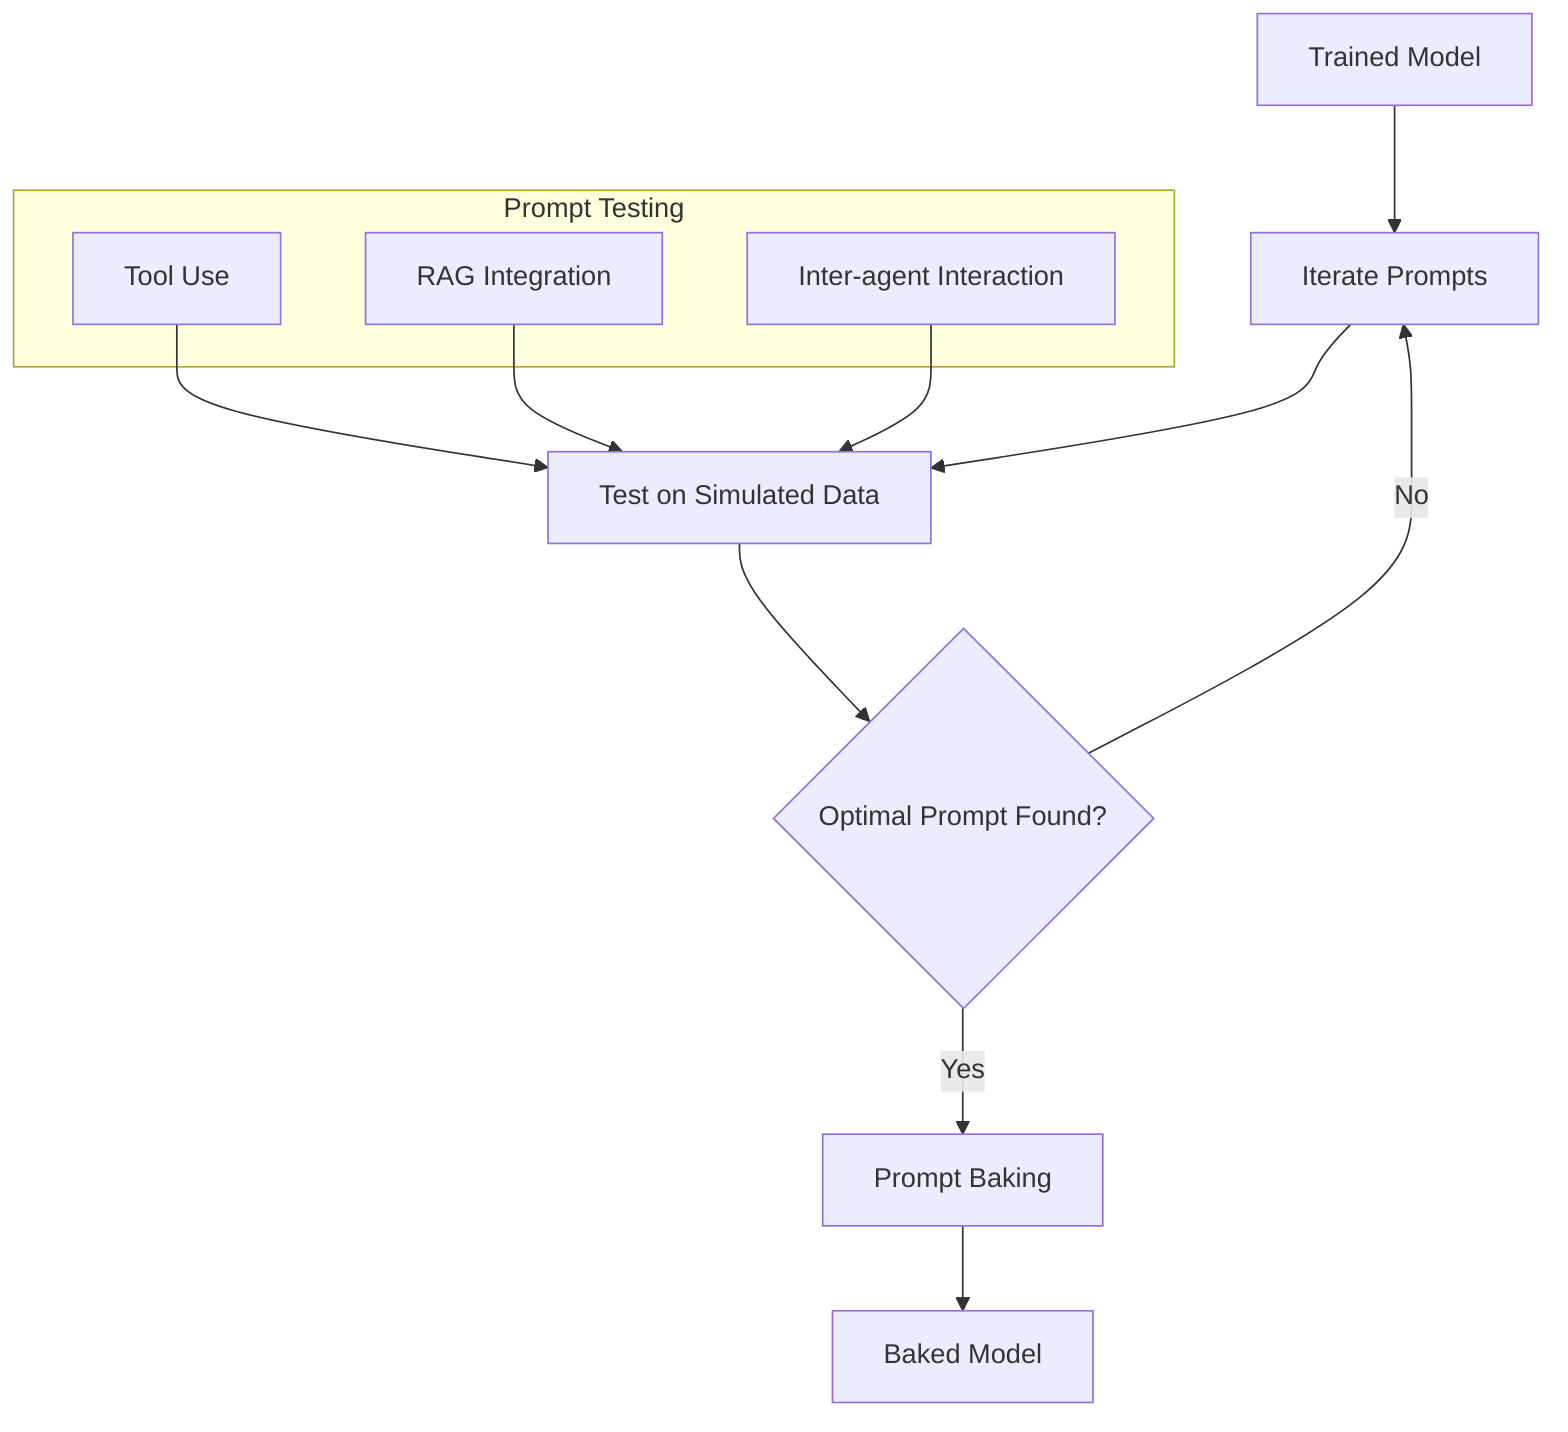 graph TD
    A[Trained Model] --> B[Iterate Prompts]
    B --> C[Test on Simulated Data]
    C --> D{Optimal Prompt Found?}
    D -->|No| B
    D -->|Yes| E[Prompt Baking]
    E --> F[Baked Model]

    subgraph "Prompt Testing"
    G[Tool Use]
    H[RAG Integration]
    I[Inter-agent Interaction]
    end

    G --> C
    H --> C
    I --> C